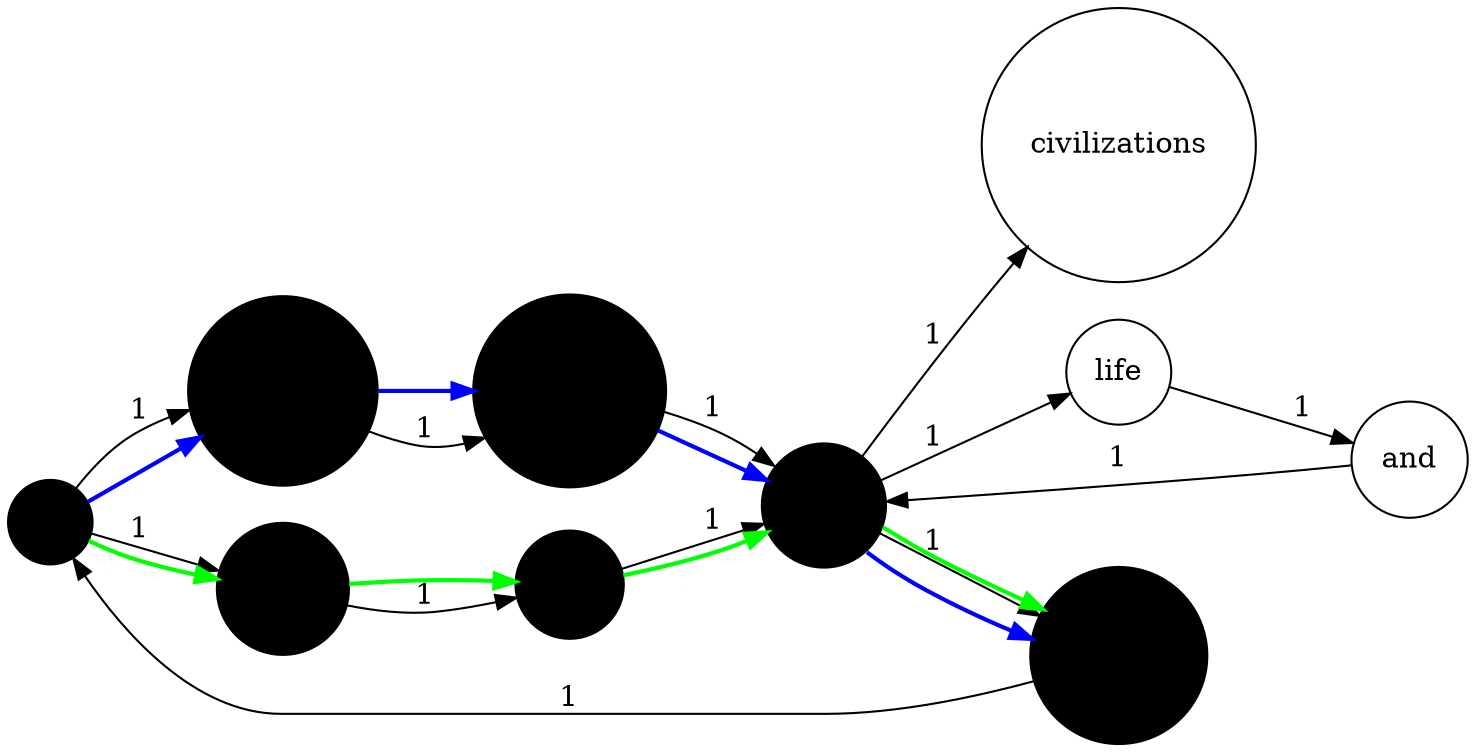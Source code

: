 digraph G {
  rankdir=LR;
  node [shape=circle, style=filled, fillcolor=white];
  "to" [fillcolor=red];
  "new" -> "worlds" [label="1"];
  "new" -> "civilizations" [label="1"];
  "new" -> "life" [label="1"];
  "worlds" -> "to" [label="1"];
  "explore" -> "strange" [label="1"];
  "and" -> "new" [label="1"];
  "to" -> "explore" [label="1"];
  "to" -> "seek" [label="1"];
  "seek" -> "out" [label="1"];
  "strange" -> "new" [label="1"];
  "life" -> "and" [label="1"];
  "out" -> "new" [label="1"];
  "to" [fillcolor="blue20"];
  "explore" [fillcolor="blue20"];
  "strange" [fillcolor="blue20"];
  "new" [fillcolor="blue20"];
  "worlds" [fillcolor="blue20"];
  "to" -> "explore" [color="blue", penwidth=2.0];
  "explore" -> "strange" [color="blue", penwidth=2.0];
  "strange" -> "new" [color="blue", penwidth=2.0];
  "new" -> "worlds" [color="blue", penwidth=2.0];
  "to" [fillcolor="green20"];
  "seek" [fillcolor="green20"];
  "out" [fillcolor="green20"];
  "new" [fillcolor="green20"];
  "worlds" [fillcolor="green20"];
  "to" -> "seek" [color="green", penwidth=2.0];
  "seek" -> "out" [color="green", penwidth=2.0];
  "out" -> "new" [color="green", penwidth=2.0];
  "new" -> "worlds" [color="green", penwidth=2.0];
}
